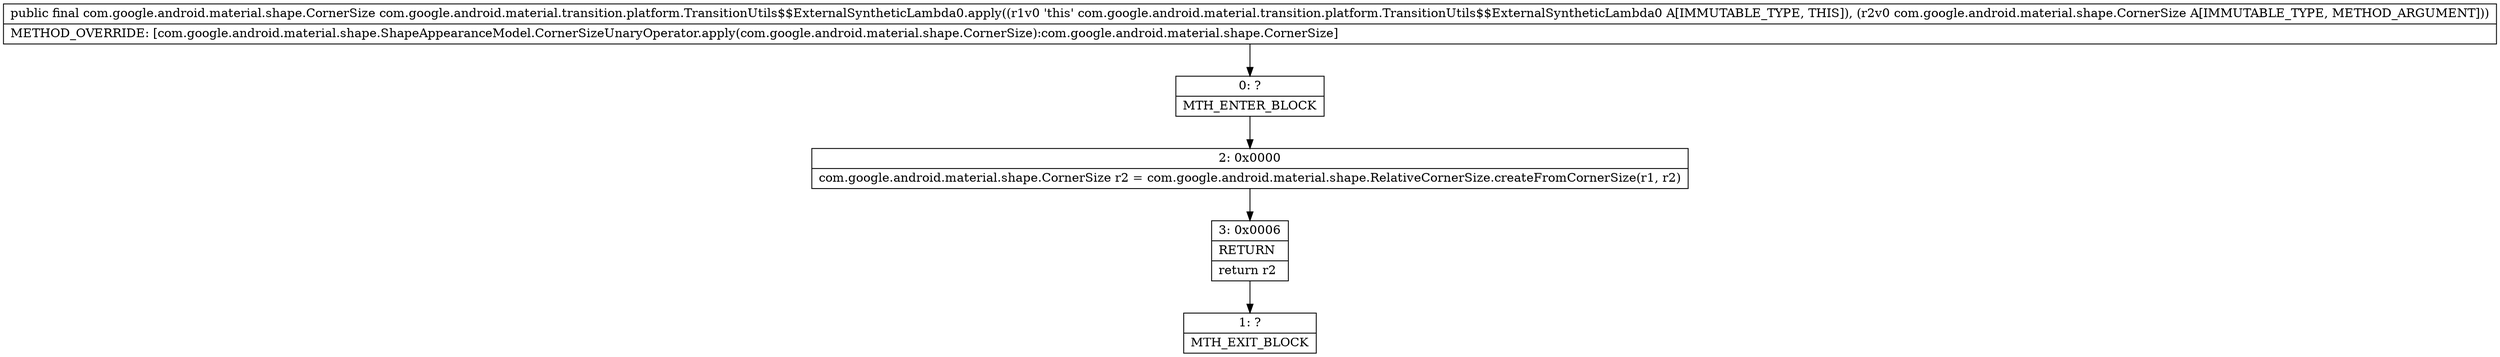 digraph "CFG forcom.google.android.material.transition.platform.TransitionUtils$$ExternalSyntheticLambda0.apply(Lcom\/google\/android\/material\/shape\/CornerSize;)Lcom\/google\/android\/material\/shape\/CornerSize;" {
Node_0 [shape=record,label="{0\:\ ?|MTH_ENTER_BLOCK\l}"];
Node_2 [shape=record,label="{2\:\ 0x0000|com.google.android.material.shape.CornerSize r2 = com.google.android.material.shape.RelativeCornerSize.createFromCornerSize(r1, r2)\l}"];
Node_3 [shape=record,label="{3\:\ 0x0006|RETURN\l|return r2\l}"];
Node_1 [shape=record,label="{1\:\ ?|MTH_EXIT_BLOCK\l}"];
MethodNode[shape=record,label="{public final com.google.android.material.shape.CornerSize com.google.android.material.transition.platform.TransitionUtils$$ExternalSyntheticLambda0.apply((r1v0 'this' com.google.android.material.transition.platform.TransitionUtils$$ExternalSyntheticLambda0 A[IMMUTABLE_TYPE, THIS]), (r2v0 com.google.android.material.shape.CornerSize A[IMMUTABLE_TYPE, METHOD_ARGUMENT]))  | METHOD_OVERRIDE: [com.google.android.material.shape.ShapeAppearanceModel.CornerSizeUnaryOperator.apply(com.google.android.material.shape.CornerSize):com.google.android.material.shape.CornerSize]\l}"];
MethodNode -> Node_0;Node_0 -> Node_2;
Node_2 -> Node_3;
Node_3 -> Node_1;
}

